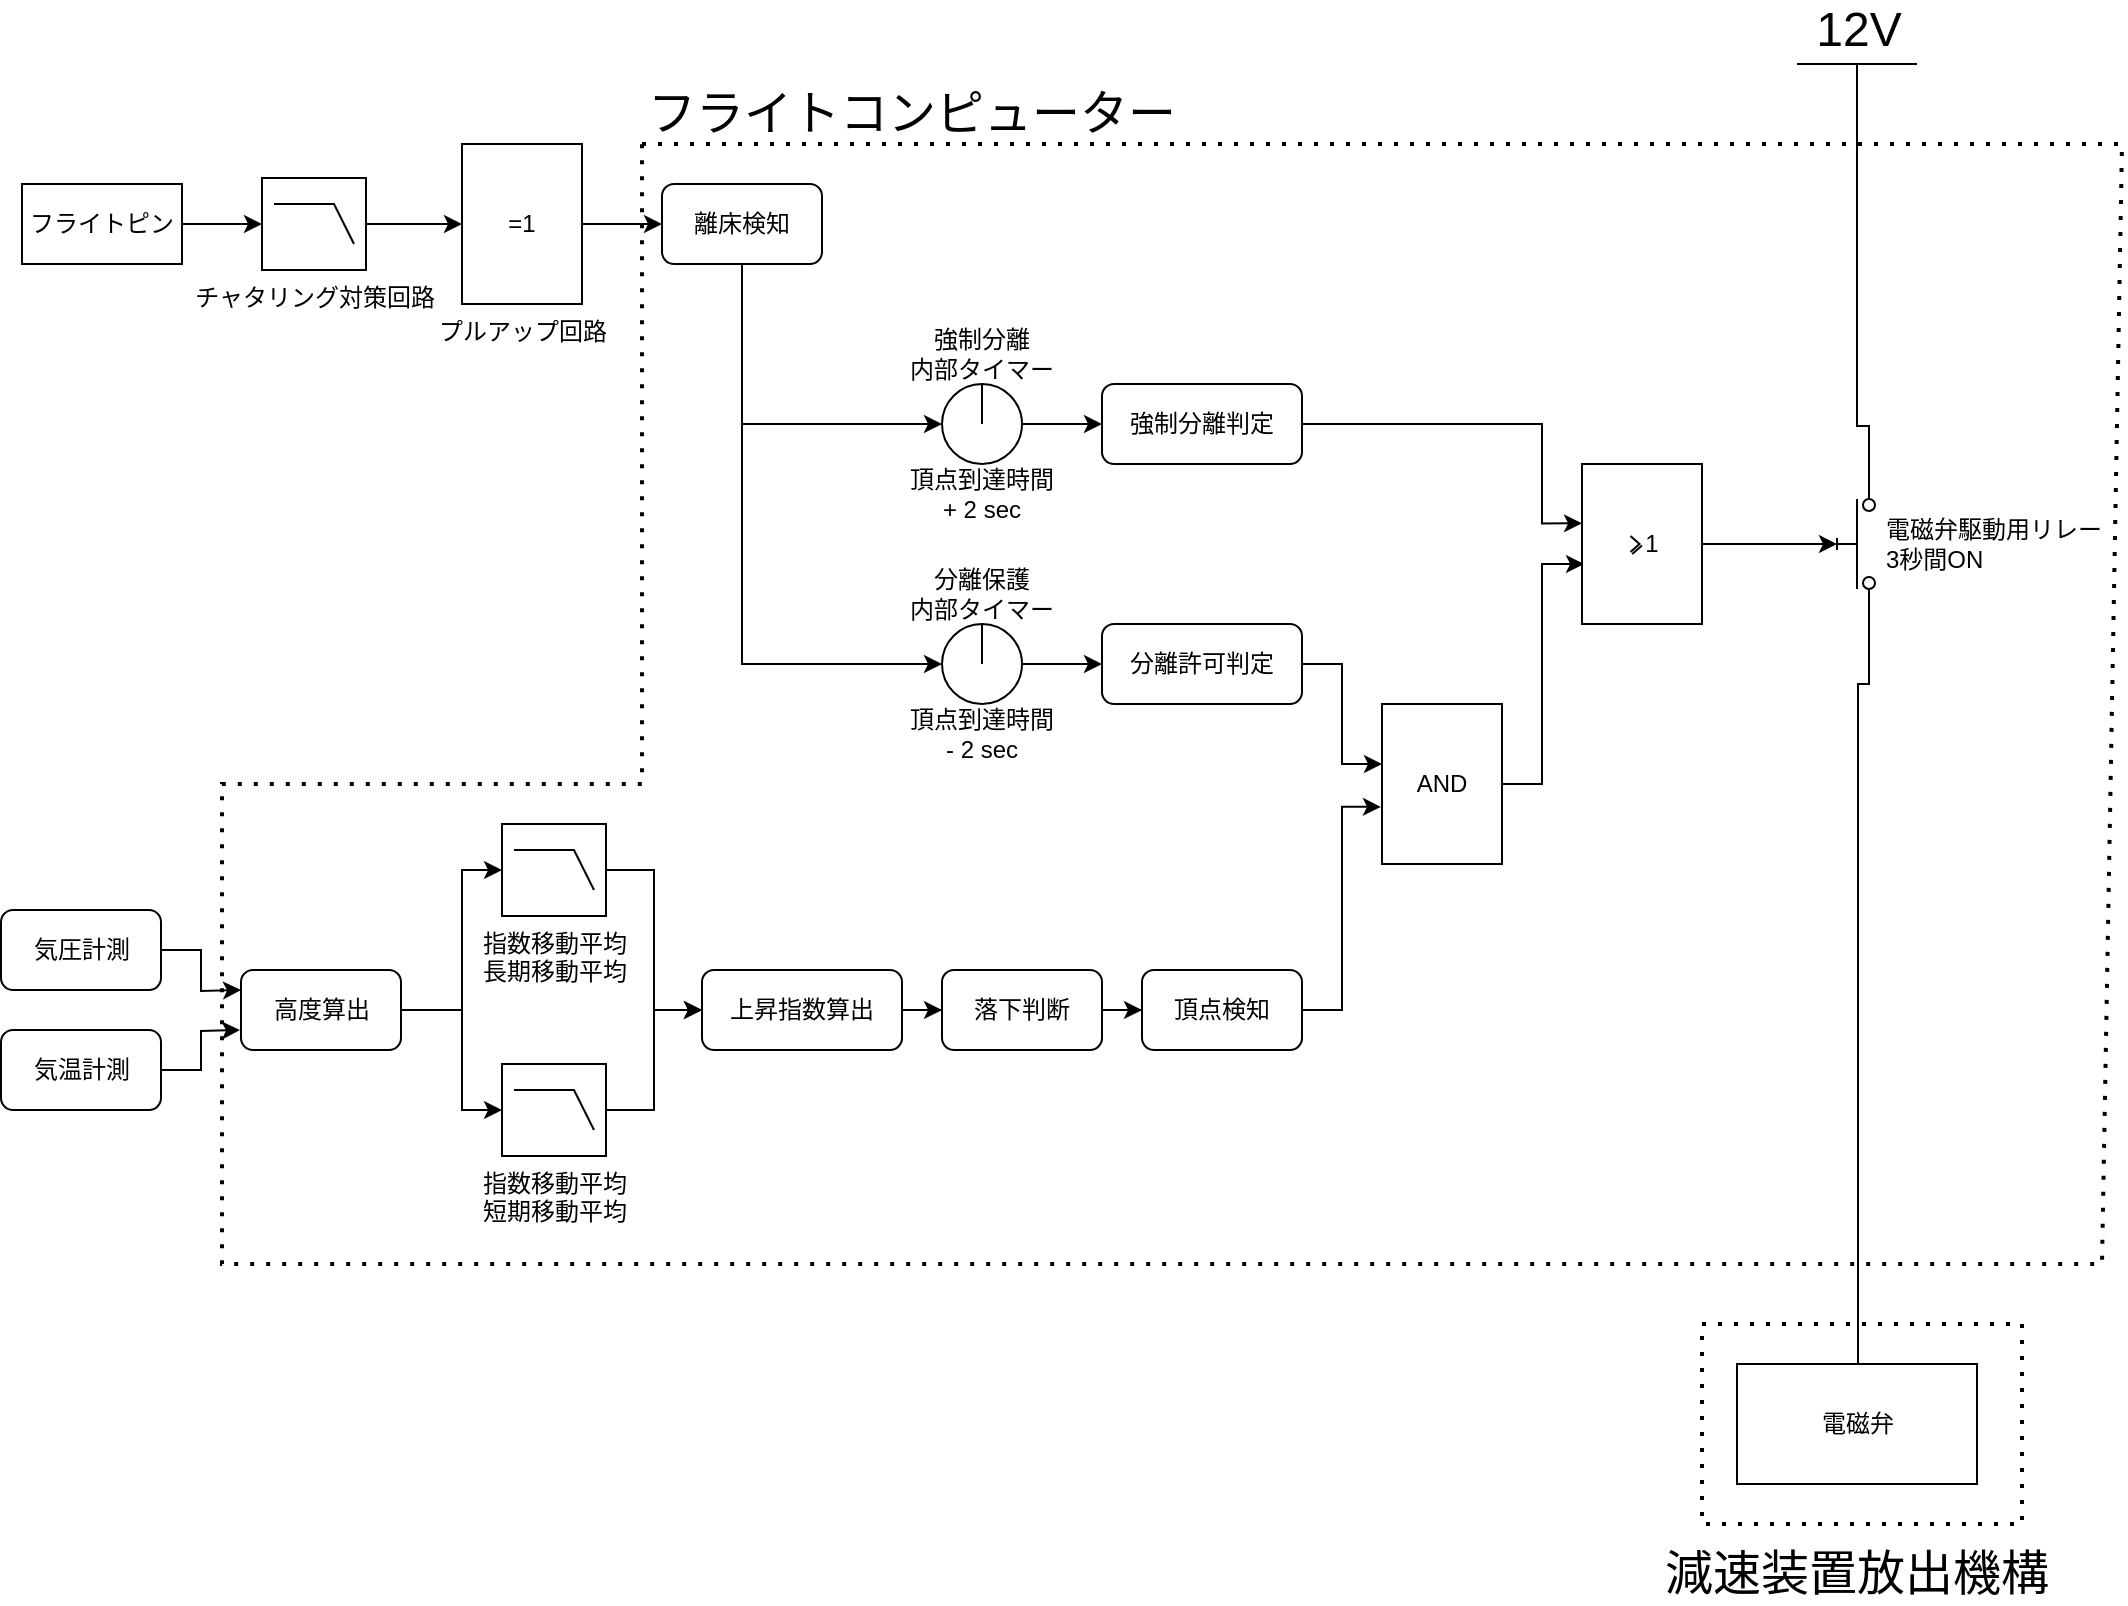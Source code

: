 <mxfile version="21.5.0" type="device">
  <diagram name="ページ1" id="4xixSpjq_o7YKM5s_zO_">
    <mxGraphModel dx="1209" dy="814" grid="1" gridSize="10" guides="1" tooltips="1" connect="1" arrows="1" fold="1" page="1" pageScale="1" pageWidth="827" pageHeight="1169" math="0" shadow="0">
      <root>
        <mxCell id="0" />
        <mxCell id="1" parent="0" />
        <mxCell id="bwPrrLIBtCTw3V6jJ5_q-3" value="" style="edgeStyle=orthogonalEdgeStyle;rounded=0;orthogonalLoop=1;jettySize=auto;html=1;" parent="1" source="bwPrrLIBtCTw3V6jJ5_q-1" target="bwPrrLIBtCTw3V6jJ5_q-2" edge="1">
          <mxGeometry relative="1" as="geometry" />
        </mxCell>
        <mxCell id="bwPrrLIBtCTw3V6jJ5_q-1" value="フライトピン" style="rounded=0;whiteSpace=wrap;html=1;" parent="1" vertex="1">
          <mxGeometry x="40" y="300" width="80" height="40" as="geometry" />
        </mxCell>
        <mxCell id="bwPrrLIBtCTw3V6jJ5_q-5" value="" style="edgeStyle=orthogonalEdgeStyle;rounded=0;orthogonalLoop=1;jettySize=auto;html=1;" parent="1" source="bwPrrLIBtCTw3V6jJ5_q-2" target="bwPrrLIBtCTw3V6jJ5_q-4" edge="1">
          <mxGeometry relative="1" as="geometry" />
        </mxCell>
        <mxCell id="bwPrrLIBtCTw3V6jJ5_q-2" value="チャタリング対策回路" style="verticalLabelPosition=bottom;shadow=0;dashed=0;align=center;html=1;verticalAlign=top;shape=mxgraph.electrical.logic_gates.lowpass_filter;" parent="1" vertex="1">
          <mxGeometry x="160" y="297" width="52" height="46" as="geometry" />
        </mxCell>
        <mxCell id="bwPrrLIBtCTw3V6jJ5_q-7" value="" style="edgeStyle=orthogonalEdgeStyle;rounded=0;orthogonalLoop=1;jettySize=auto;html=1;" parent="1" source="bwPrrLIBtCTw3V6jJ5_q-4" target="bwPrrLIBtCTw3V6jJ5_q-6" edge="1">
          <mxGeometry relative="1" as="geometry" />
        </mxCell>
        <mxCell id="bwPrrLIBtCTw3V6jJ5_q-4" value="プルアップ回路" style="verticalLabelPosition=bottom;shadow=0;dashed=0;align=center;html=1;verticalAlign=top;shape=mxgraph.electrical.iec_logic_gates.xor;" parent="1" vertex="1">
          <mxGeometry x="260" y="280" width="60" height="80" as="geometry" />
        </mxCell>
        <mxCell id="bwPrrLIBtCTw3V6jJ5_q-19" style="edgeStyle=orthogonalEdgeStyle;rounded=0;orthogonalLoop=1;jettySize=auto;html=1;entryX=0;entryY=0.5;entryDx=0;entryDy=0;" parent="1" source="bwPrrLIBtCTw3V6jJ5_q-6" target="bwPrrLIBtCTw3V6jJ5_q-9" edge="1">
          <mxGeometry relative="1" as="geometry">
            <Array as="points">
              <mxPoint x="400" y="420" />
            </Array>
          </mxGeometry>
        </mxCell>
        <mxCell id="bwPrrLIBtCTw3V6jJ5_q-6" value="離床検知" style="rounded=1;whiteSpace=wrap;html=1;" parent="1" vertex="1">
          <mxGeometry x="360" y="300" width="80" height="40" as="geometry" />
        </mxCell>
        <mxCell id="bwPrrLIBtCTw3V6jJ5_q-23" value="" style="edgeStyle=orthogonalEdgeStyle;rounded=0;orthogonalLoop=1;jettySize=auto;html=1;" parent="1" source="bwPrrLIBtCTw3V6jJ5_q-9" target="bwPrrLIBtCTw3V6jJ5_q-21" edge="1">
          <mxGeometry relative="1" as="geometry" />
        </mxCell>
        <mxCell id="bwPrrLIBtCTw3V6jJ5_q-9" value="" style="ellipse;whiteSpace=wrap;html=1;aspect=fixed;" parent="1" vertex="1">
          <mxGeometry x="500" y="400" width="40" height="40" as="geometry" />
        </mxCell>
        <mxCell id="bwPrrLIBtCTw3V6jJ5_q-10" value="強制分離&lt;br&gt;内部タイマー" style="text;html=1;strokeColor=none;fillColor=none;align=center;verticalAlign=middle;whiteSpace=wrap;rounded=0;" parent="1" vertex="1">
          <mxGeometry x="480" y="370" width="80" height="30" as="geometry" />
        </mxCell>
        <mxCell id="bwPrrLIBtCTw3V6jJ5_q-11" value="" style="endArrow=none;html=1;rounded=0;entryX=0.5;entryY=1;entryDx=0;entryDy=0;" parent="1" target="bwPrrLIBtCTw3V6jJ5_q-10" edge="1">
          <mxGeometry width="50" height="50" relative="1" as="geometry">
            <mxPoint x="520" y="420" as="sourcePoint" />
            <mxPoint x="570" y="370" as="targetPoint" />
          </mxGeometry>
        </mxCell>
        <mxCell id="bwPrrLIBtCTw3V6jJ5_q-12" value="頂点到達時間&lt;br&gt;+ 2 sec" style="text;html=1;strokeColor=none;fillColor=none;align=center;verticalAlign=middle;whiteSpace=wrap;rounded=0;" parent="1" vertex="1">
          <mxGeometry x="480" y="440" width="80" height="30" as="geometry" />
        </mxCell>
        <mxCell id="bwPrrLIBtCTw3V6jJ5_q-24" value="" style="edgeStyle=orthogonalEdgeStyle;rounded=0;orthogonalLoop=1;jettySize=auto;html=1;" parent="1" source="bwPrrLIBtCTw3V6jJ5_q-15" target="bwPrrLIBtCTw3V6jJ5_q-22" edge="1">
          <mxGeometry relative="1" as="geometry" />
        </mxCell>
        <mxCell id="bwPrrLIBtCTw3V6jJ5_q-15" value="" style="ellipse;whiteSpace=wrap;html=1;aspect=fixed;" parent="1" vertex="1">
          <mxGeometry x="500" y="520" width="40" height="40" as="geometry" />
        </mxCell>
        <mxCell id="bwPrrLIBtCTw3V6jJ5_q-16" value="分離保護&lt;br&gt;内部タイマー" style="text;html=1;strokeColor=none;fillColor=none;align=center;verticalAlign=middle;whiteSpace=wrap;rounded=0;" parent="1" vertex="1">
          <mxGeometry x="480" y="490" width="80" height="30" as="geometry" />
        </mxCell>
        <mxCell id="bwPrrLIBtCTw3V6jJ5_q-17" value="" style="endArrow=none;html=1;rounded=0;entryX=0.5;entryY=1;entryDx=0;entryDy=0;" parent="1" target="bwPrrLIBtCTw3V6jJ5_q-16" edge="1">
          <mxGeometry width="50" height="50" relative="1" as="geometry">
            <mxPoint x="520" y="540" as="sourcePoint" />
            <mxPoint x="570" y="490" as="targetPoint" />
          </mxGeometry>
        </mxCell>
        <mxCell id="bwPrrLIBtCTw3V6jJ5_q-18" value="頂点到達時間&lt;br&gt;- 2 sec" style="text;html=1;strokeColor=none;fillColor=none;align=center;verticalAlign=middle;whiteSpace=wrap;rounded=0;" parent="1" vertex="1">
          <mxGeometry x="480" y="560" width="80" height="30" as="geometry" />
        </mxCell>
        <mxCell id="bwPrrLIBtCTw3V6jJ5_q-20" value="" style="endArrow=classic;html=1;rounded=0;entryX=0;entryY=0.5;entryDx=0;entryDy=0;" parent="1" target="bwPrrLIBtCTw3V6jJ5_q-15" edge="1">
          <mxGeometry width="50" height="50" relative="1" as="geometry">
            <mxPoint x="400" y="410" as="sourcePoint" />
            <mxPoint x="450" y="360" as="targetPoint" />
            <Array as="points">
              <mxPoint x="400" y="540" />
            </Array>
          </mxGeometry>
        </mxCell>
        <mxCell id="bwPrrLIBtCTw3V6jJ5_q-43" style="edgeStyle=orthogonalEdgeStyle;rounded=0;orthogonalLoop=1;jettySize=auto;html=1;entryX=0;entryY=0.371;entryDx=0;entryDy=0;entryPerimeter=0;" parent="1" source="bwPrrLIBtCTw3V6jJ5_q-21" target="bwPrrLIBtCTw3V6jJ5_q-41" edge="1">
          <mxGeometry relative="1" as="geometry">
            <mxPoint x="830" y="470" as="targetPoint" />
            <Array as="points">
              <mxPoint x="800" y="420" />
              <mxPoint x="800" y="470" />
            </Array>
          </mxGeometry>
        </mxCell>
        <mxCell id="bwPrrLIBtCTw3V6jJ5_q-21" value="強制分離判定" style="rounded=1;whiteSpace=wrap;html=1;" parent="1" vertex="1">
          <mxGeometry x="580" y="400" width="100" height="40" as="geometry" />
        </mxCell>
        <mxCell id="bwPrrLIBtCTw3V6jJ5_q-26" style="edgeStyle=orthogonalEdgeStyle;rounded=0;orthogonalLoop=1;jettySize=auto;html=1;" parent="1" source="bwPrrLIBtCTw3V6jJ5_q-22" target="bwPrrLIBtCTw3V6jJ5_q-25" edge="1">
          <mxGeometry relative="1" as="geometry">
            <Array as="points">
              <mxPoint x="700" y="540" />
              <mxPoint x="700" y="590" />
            </Array>
          </mxGeometry>
        </mxCell>
        <mxCell id="bwPrrLIBtCTw3V6jJ5_q-22" value="分離許可判定" style="rounded=1;whiteSpace=wrap;html=1;" parent="1" vertex="1">
          <mxGeometry x="580" y="520" width="100" height="40" as="geometry" />
        </mxCell>
        <mxCell id="bwPrrLIBtCTw3V6jJ5_q-42" style="edgeStyle=orthogonalEdgeStyle;rounded=0;orthogonalLoop=1;jettySize=auto;html=1;entryX=0.017;entryY=0.625;entryDx=0;entryDy=0;entryPerimeter=0;" parent="1" source="bwPrrLIBtCTw3V6jJ5_q-25" target="bwPrrLIBtCTw3V6jJ5_q-41" edge="1">
          <mxGeometry relative="1" as="geometry">
            <Array as="points">
              <mxPoint x="800" y="600" />
              <mxPoint x="800" y="490" />
            </Array>
          </mxGeometry>
        </mxCell>
        <mxCell id="bwPrrLIBtCTw3V6jJ5_q-25" value="" style="verticalLabelPosition=bottom;shadow=0;dashed=0;align=center;html=1;verticalAlign=top;shape=mxgraph.electrical.iec_logic_gates.and;" parent="1" vertex="1">
          <mxGeometry x="720" y="560" width="60" height="80" as="geometry" />
        </mxCell>
        <mxCell id="bwPrrLIBtCTw3V6jJ5_q-27" style="edgeStyle=orthogonalEdgeStyle;rounded=0;orthogonalLoop=1;jettySize=auto;html=1;exitX=1;exitY=0.5;exitDx=0;exitDy=0;" parent="1" source="bwPrrLIBtCTw3V6jJ5_q-33" edge="1">
          <mxGeometry relative="1" as="geometry">
            <mxPoint x="109.5" y="683" as="sourcePoint" />
            <mxPoint x="149.5" y="703" as="targetPoint" />
          </mxGeometry>
        </mxCell>
        <mxCell id="bwPrrLIBtCTw3V6jJ5_q-28" style="edgeStyle=orthogonalEdgeStyle;rounded=0;orthogonalLoop=1;jettySize=auto;html=1;exitX=1;exitY=0.5;exitDx=0;exitDy=0;" parent="1" source="bwPrrLIBtCTw3V6jJ5_q-34" edge="1">
          <mxGeometry relative="1" as="geometry">
            <mxPoint x="108.98" y="743" as="sourcePoint" />
            <mxPoint x="148.98" y="723" as="targetPoint" />
          </mxGeometry>
        </mxCell>
        <mxCell id="QiIdwHUvDvG5FVkgbtvq-3" style="edgeStyle=orthogonalEdgeStyle;rounded=0;orthogonalLoop=1;jettySize=auto;html=1;entryX=0;entryY=0.5;entryDx=0;entryDy=0;" edge="1" parent="1" source="bwPrrLIBtCTw3V6jJ5_q-30" target="bwPrrLIBtCTw3V6jJ5_q-39">
          <mxGeometry relative="1" as="geometry" />
        </mxCell>
        <mxCell id="bwPrrLIBtCTw3V6jJ5_q-30" value="指数移動平均&lt;br&gt;長期移動平均" style="verticalLabelPosition=bottom;shadow=0;dashed=0;align=center;html=1;verticalAlign=top;shape=mxgraph.electrical.logic_gates.lowpass_filter;" parent="1" vertex="1">
          <mxGeometry x="280" y="620" width="52" height="46" as="geometry" />
        </mxCell>
        <mxCell id="bwPrrLIBtCTw3V6jJ5_q-33" value="気圧計測" style="rounded=1;whiteSpace=wrap;html=1;" parent="1" vertex="1">
          <mxGeometry x="29.5" y="663" width="80" height="40" as="geometry" />
        </mxCell>
        <mxCell id="bwPrrLIBtCTw3V6jJ5_q-34" value="気温計測" style="rounded=1;whiteSpace=wrap;html=1;" parent="1" vertex="1">
          <mxGeometry x="29.5" y="723" width="80" height="40" as="geometry" />
        </mxCell>
        <mxCell id="QiIdwHUvDvG5FVkgbtvq-8" style="edgeStyle=orthogonalEdgeStyle;rounded=0;orthogonalLoop=1;jettySize=auto;html=1;entryX=-0.009;entryY=0.643;entryDx=0;entryDy=0;entryPerimeter=0;" edge="1" parent="1" source="bwPrrLIBtCTw3V6jJ5_q-35" target="bwPrrLIBtCTw3V6jJ5_q-25">
          <mxGeometry relative="1" as="geometry" />
        </mxCell>
        <mxCell id="bwPrrLIBtCTw3V6jJ5_q-35" value="頂点検知" style="rounded=1;whiteSpace=wrap;html=1;" parent="1" vertex="1">
          <mxGeometry x="600" y="693" width="80" height="40" as="geometry" />
        </mxCell>
        <mxCell id="bwPrrLIBtCTw3V6jJ5_q-37" value="" style="edgeStyle=orthogonalEdgeStyle;rounded=0;orthogonalLoop=1;jettySize=auto;html=1;" parent="1" source="bwPrrLIBtCTw3V6jJ5_q-38" target="bwPrrLIBtCTw3V6jJ5_q-30" edge="1">
          <mxGeometry relative="1" as="geometry">
            <Array as="points">
              <mxPoint x="260" y="713" />
              <mxPoint x="260" y="643" />
            </Array>
          </mxGeometry>
        </mxCell>
        <mxCell id="QiIdwHUvDvG5FVkgbtvq-2" style="edgeStyle=orthogonalEdgeStyle;rounded=0;orthogonalLoop=1;jettySize=auto;html=1;entryX=0;entryY=0.5;entryDx=0;entryDy=0;entryPerimeter=0;" edge="1" parent="1" source="bwPrrLIBtCTw3V6jJ5_q-38" target="QiIdwHUvDvG5FVkgbtvq-1">
          <mxGeometry relative="1" as="geometry">
            <Array as="points">
              <mxPoint x="260" y="713" />
              <mxPoint x="260" y="763" />
            </Array>
          </mxGeometry>
        </mxCell>
        <mxCell id="bwPrrLIBtCTw3V6jJ5_q-38" value="高度算出" style="rounded=1;whiteSpace=wrap;html=1;" parent="1" vertex="1">
          <mxGeometry x="149.5" y="693" width="80" height="40" as="geometry" />
        </mxCell>
        <mxCell id="QiIdwHUvDvG5FVkgbtvq-6" value="" style="edgeStyle=orthogonalEdgeStyle;rounded=0;orthogonalLoop=1;jettySize=auto;html=1;" edge="1" parent="1" source="bwPrrLIBtCTw3V6jJ5_q-39" target="QiIdwHUvDvG5FVkgbtvq-5">
          <mxGeometry relative="1" as="geometry" />
        </mxCell>
        <mxCell id="bwPrrLIBtCTw3V6jJ5_q-39" value="上昇指数算出" style="rounded=1;whiteSpace=wrap;html=1;" parent="1" vertex="1">
          <mxGeometry x="380" y="693" width="100" height="40" as="geometry" />
        </mxCell>
        <mxCell id="bwPrrLIBtCTw3V6jJ5_q-48" value="" style="edgeStyle=orthogonalEdgeStyle;rounded=0;orthogonalLoop=1;jettySize=auto;html=1;" parent="1" source="bwPrrLIBtCTw3V6jJ5_q-41" target="bwPrrLIBtCTw3V6jJ5_q-47" edge="1">
          <mxGeometry relative="1" as="geometry" />
        </mxCell>
        <mxCell id="bwPrrLIBtCTw3V6jJ5_q-41" value="" style="verticalLabelPosition=bottom;shadow=0;dashed=0;align=center;html=1;verticalAlign=top;shape=mxgraph.electrical.iec_logic_gates.or;" parent="1" vertex="1">
          <mxGeometry x="820" y="440" width="60" height="80" as="geometry" />
        </mxCell>
        <mxCell id="bwPrrLIBtCTw3V6jJ5_q-53" style="edgeStyle=orthogonalEdgeStyle;rounded=0;orthogonalLoop=1;jettySize=auto;html=1;exitX=1;exitY=0.8;exitDx=0;exitDy=0;entryX=0.5;entryY=0;entryDx=0;entryDy=0;entryPerimeter=0;endArrow=none;endFill=0;" parent="1" source="bwPrrLIBtCTw3V6jJ5_q-47" target="bwPrrLIBtCTw3V6jJ5_q-52" edge="1">
          <mxGeometry relative="1" as="geometry">
            <Array as="points">
              <mxPoint x="964" y="421" />
              <mxPoint x="958" y="421" />
            </Array>
          </mxGeometry>
        </mxCell>
        <mxCell id="bwPrrLIBtCTw3V6jJ5_q-55" style="edgeStyle=orthogonalEdgeStyle;rounded=0;orthogonalLoop=1;jettySize=auto;html=1;exitX=0;exitY=0.8;exitDx=0;exitDy=0;endArrow=none;endFill=0;" parent="1" source="bwPrrLIBtCTw3V6jJ5_q-47" target="bwPrrLIBtCTw3V6jJ5_q-54" edge="1">
          <mxGeometry relative="1" as="geometry">
            <mxPoint x="970" y="520" as="sourcePoint" />
            <Array as="points">
              <mxPoint x="964" y="550" />
              <mxPoint x="958" y="550" />
            </Array>
          </mxGeometry>
        </mxCell>
        <mxCell id="bwPrrLIBtCTw3V6jJ5_q-47" value="" style="html=1;shape=mxgraph.electrical.electro-mechanical.pushbutton;aspect=fixed;elSwitchState=off;rotation=-90;" parent="1" vertex="1">
          <mxGeometry x="920" y="470" width="75" height="20" as="geometry" />
        </mxCell>
        <mxCell id="bwPrrLIBtCTw3V6jJ5_q-49" value="電磁弁駆動用リレー&lt;br&gt;3秒間ON" style="text;html=1;strokeColor=none;fillColor=none;align=left;verticalAlign=middle;whiteSpace=wrap;rounded=0;" parent="1" vertex="1">
          <mxGeometry x="970" y="465" width="120" height="30" as="geometry" />
        </mxCell>
        <mxCell id="bwPrrLIBtCTw3V6jJ5_q-52" value="12V" style="verticalLabelPosition=top;verticalAlign=bottom;shape=mxgraph.electrical.signal_sources.vdd;shadow=0;dashed=0;align=center;strokeWidth=1;fontSize=24;html=1;flipV=1;" parent="1" vertex="1">
          <mxGeometry x="927.5" y="240" width="60" height="40" as="geometry" />
        </mxCell>
        <mxCell id="bwPrrLIBtCTw3V6jJ5_q-54" value="電磁弁" style="rounded=0;whiteSpace=wrap;html=1;" parent="1" vertex="1">
          <mxGeometry x="897.5" y="890" width="120" height="60" as="geometry" />
        </mxCell>
        <mxCell id="bwPrrLIBtCTw3V6jJ5_q-56" value="" style="endArrow=none;dashed=1;html=1;dashPattern=1 3;strokeWidth=2;rounded=0;" parent="1" edge="1">
          <mxGeometry width="50" height="50" relative="1" as="geometry">
            <mxPoint x="350" y="280" as="sourcePoint" />
            <mxPoint x="350" y="280" as="targetPoint" />
            <Array as="points">
              <mxPoint x="1090" y="280" />
              <mxPoint x="1080" y="840" />
              <mxPoint x="140" y="840" />
              <mxPoint x="140" y="600" />
              <mxPoint x="350" y="600" />
            </Array>
          </mxGeometry>
        </mxCell>
        <mxCell id="bwPrrLIBtCTw3V6jJ5_q-57" value="フライトコンピューター" style="text;html=1;strokeColor=none;fillColor=none;align=center;verticalAlign=middle;whiteSpace=wrap;rounded=0;fontSize=24;" parent="1" vertex="1">
          <mxGeometry x="350" y="250" width="270" height="30" as="geometry" />
        </mxCell>
        <mxCell id="bwPrrLIBtCTw3V6jJ5_q-58" value="減速装置放出機構" style="text;html=1;strokeColor=none;fillColor=none;align=center;verticalAlign=middle;whiteSpace=wrap;rounded=0;fontSize=24;" parent="1" vertex="1">
          <mxGeometry x="850" y="980" width="215" height="30" as="geometry" />
        </mxCell>
        <mxCell id="bwPrrLIBtCTw3V6jJ5_q-59" value="" style="endArrow=none;dashed=1;html=1;dashPattern=1 3;strokeWidth=2;rounded=0;" parent="1" edge="1">
          <mxGeometry width="50" height="50" relative="1" as="geometry">
            <mxPoint x="880" y="870" as="sourcePoint" />
            <mxPoint x="880" y="870" as="targetPoint" />
            <Array as="points">
              <mxPoint x="1040" y="870" />
              <mxPoint x="1040" y="970" />
              <mxPoint x="880" y="970" />
            </Array>
          </mxGeometry>
        </mxCell>
        <mxCell id="QiIdwHUvDvG5FVkgbtvq-4" style="edgeStyle=orthogonalEdgeStyle;rounded=0;orthogonalLoop=1;jettySize=auto;html=1;entryX=0;entryY=0.5;entryDx=0;entryDy=0;" edge="1" parent="1" source="QiIdwHUvDvG5FVkgbtvq-1" target="bwPrrLIBtCTw3V6jJ5_q-39">
          <mxGeometry relative="1" as="geometry" />
        </mxCell>
        <mxCell id="QiIdwHUvDvG5FVkgbtvq-1" value="指数移動平均&lt;br&gt;短期移動平均" style="verticalLabelPosition=bottom;shadow=0;dashed=0;align=center;html=1;verticalAlign=top;shape=mxgraph.electrical.logic_gates.lowpass_filter;" vertex="1" parent="1">
          <mxGeometry x="280" y="740" width="52" height="46" as="geometry" />
        </mxCell>
        <mxCell id="QiIdwHUvDvG5FVkgbtvq-7" value="" style="edgeStyle=orthogonalEdgeStyle;rounded=0;orthogonalLoop=1;jettySize=auto;html=1;" edge="1" parent="1" source="QiIdwHUvDvG5FVkgbtvq-5" target="bwPrrLIBtCTw3V6jJ5_q-35">
          <mxGeometry relative="1" as="geometry" />
        </mxCell>
        <mxCell id="QiIdwHUvDvG5FVkgbtvq-5" value="落下判断" style="rounded=1;whiteSpace=wrap;html=1;" vertex="1" parent="1">
          <mxGeometry x="500" y="693" width="80" height="40" as="geometry" />
        </mxCell>
      </root>
    </mxGraphModel>
  </diagram>
</mxfile>
